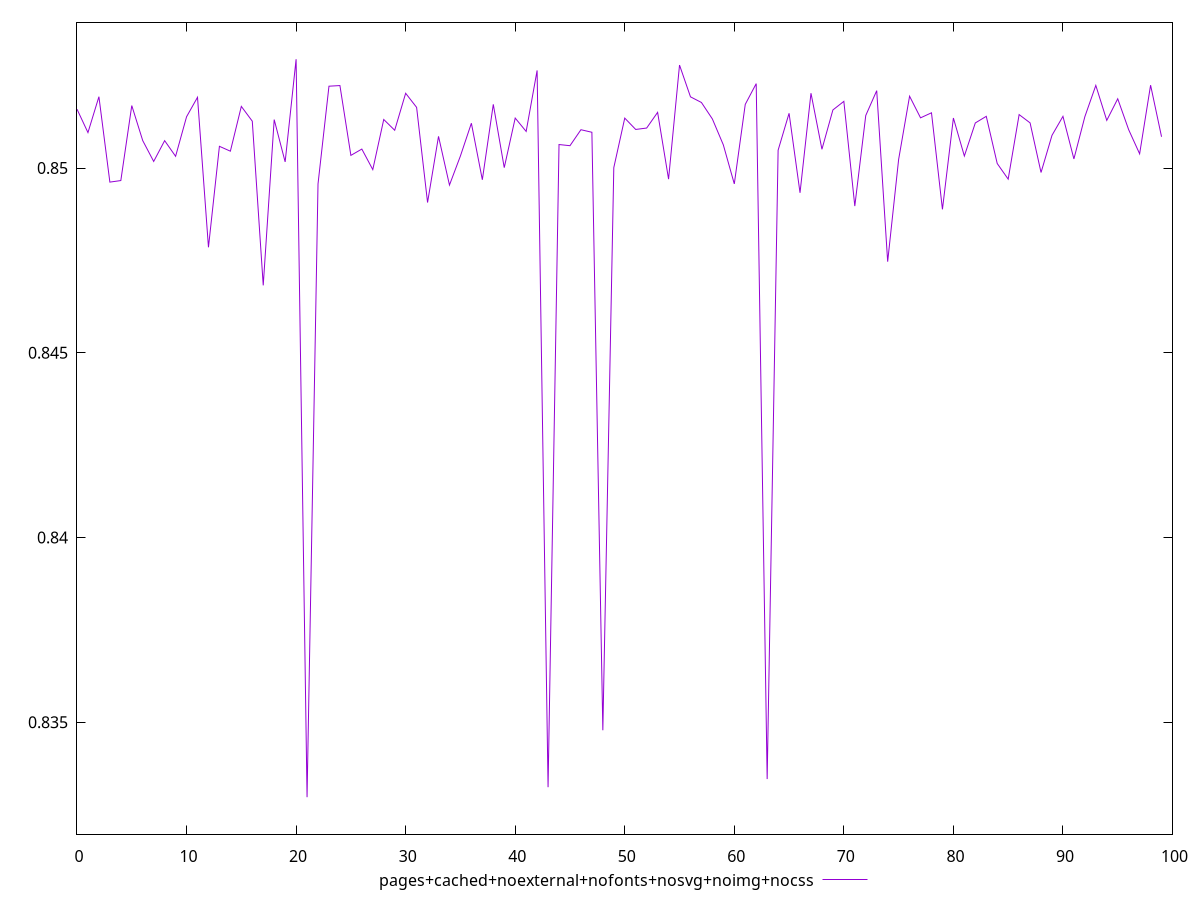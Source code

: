 $_pagesCachedNoexternalNofontsNosvgNoimgNocss <<EOF
0.8515922174827293
0.8509587750928762
0.8519297769436187
0.8496183842752119
0.8496600334851597
0.8516897941091415
0.850741701158486
0.8501777669190184
0.8507399616041612
0.8503168974495727
0.8513863779384817
0.8519136893368087
0.8478540793530458
0.8505871249741955
0.850455275816537
0.8516671027410255
0.8512670621885717
0.8468236252467035
0.8513099724733618
0.8501649659688696
0.8529436760047278
0.8329705764374848
0.849569143389949
0.8522140970534315
0.8522313713262986
0.8503415124047824
0.850512491660358
0.8499568554066096
0.8513133300405601
0.851021770964739
0.8520226125629231
0.8516410786760055
0.8490658427692417
0.8508563300639296
0.8495383759532402
0.8503260469859176
0.851211986518993
0.8496817170307219
0.8517234004728248
0.8500092259295993
0.8513511872318633
0.8509896950362994
0.8526411002752892
0.83324137075878
0.8506351778942398
0.8506035764840021
0.8510361624442223
0.8509671659365912
0.8347819370993386
0.8500098999773079
0.8513502611118848
0.8510433695452286
0.8510815808811585
0.8515061381852222
0.8496986767201347
0.8527857359656761
0.8519265872198416
0.8517733066465387
0.851326528434661
0.8506248300264911
0.8495697251989162
0.8517216658824966
0.8522833735947075
0.8334606326108005
0.8504815985998007
0.8514810970795452
0.849329029760449
0.8520243918385517
0.8505068053159834
0.8515709079307276
0.8518037370454532
0.8489701361523476
0.8514208242907815
0.8520940304665479
0.8474649395500505
0.8502305687571643
0.8519432289286095
0.8513576236966492
0.8514937567212775
0.8488801164908826
0.8513527616300897
0.8503245375612624
0.8512193752313932
0.8513985317844663
0.8501215879190969
0.8496987465113939
0.8514457540683429
0.8512213439837499
0.8498783894900013
0.8508836192565628
0.8513975594926392
0.8502455042043857
0.8513892486000062
0.8522349276852422
0.8512887379946605
0.851873212704912
0.8510364405345197
0.8503836324362981
0.8522420864767353
0.8508454787059907
EOF
set key outside below
set terminal pngcairo
set output "report_00006_2020-11-02T20-21-41.718Z/largest-contentful-paint/pages+cached+noexternal+nofonts+nosvg+noimg+nocss//score.png"
set yrange [0.8319705764374848:0.8539436760047278]
plot $_pagesCachedNoexternalNofontsNosvgNoimgNocss title "pages+cached+noexternal+nofonts+nosvg+noimg+nocss" with line ,